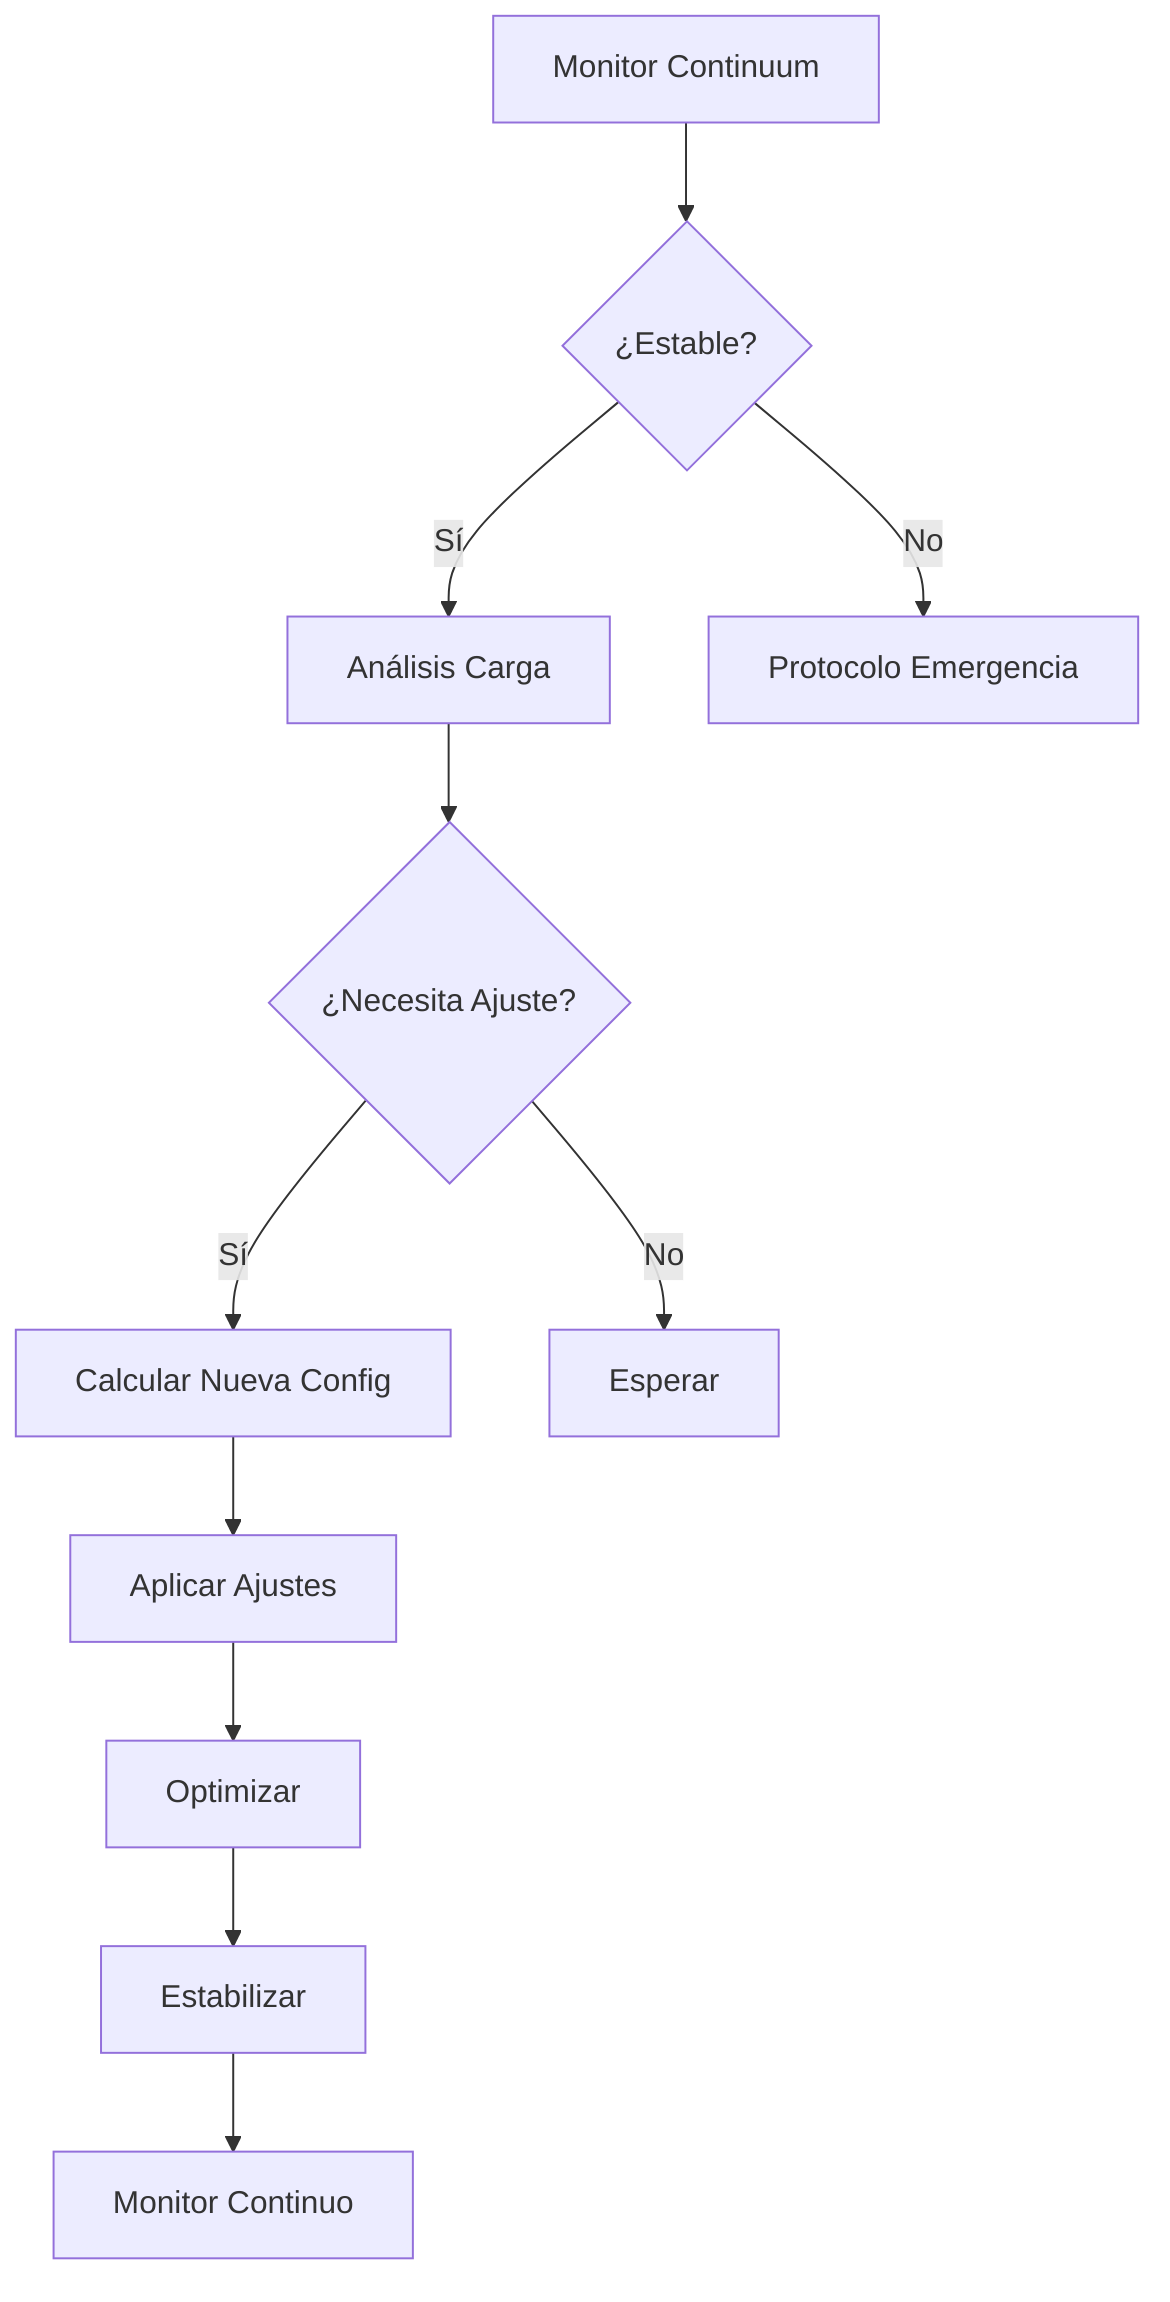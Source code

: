 graph TD
    A[Monitor Continuum] --> B{¿Estable?}
    B -->|Sí| C[Análisis Carga]
    B -->|No| D[Protocolo Emergencia]
    C --> E{¿Necesita Ajuste?}
    E -->|Sí| F[Calcular Nueva Config]
    E -->|No| G[Esperar]
    F --> H[Aplicar Ajustes]
    H --> I[Optimizar]
    I --> J[Estabilizar]
    J --> K[Monitor Continuo]